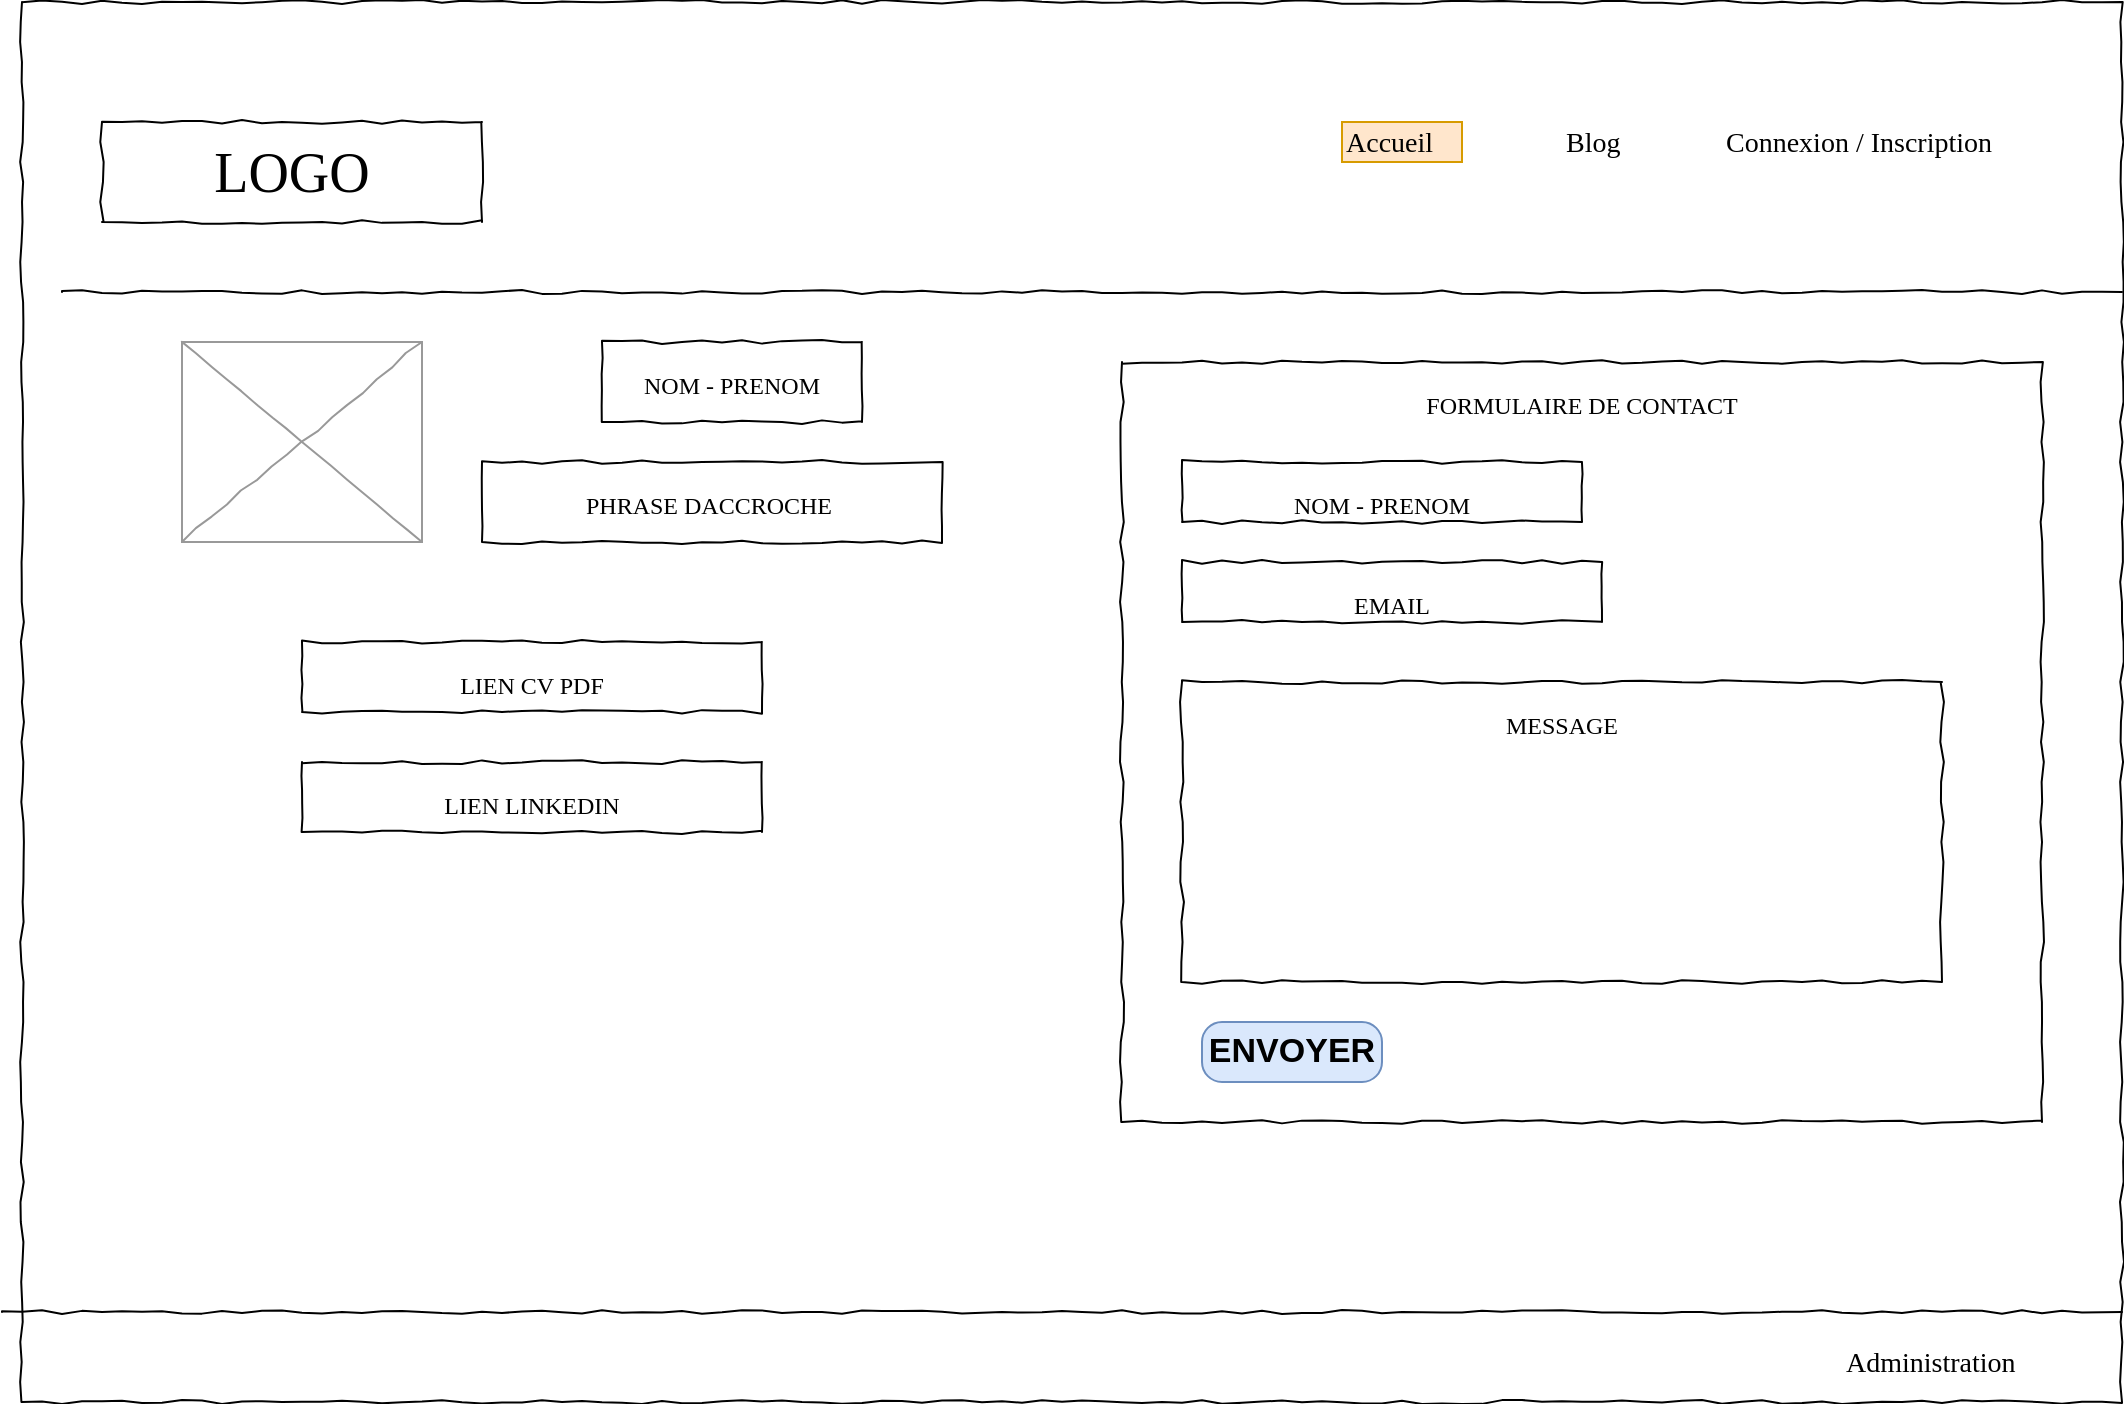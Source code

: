 <mxfile version="14.9.6" type="device"><diagram name="Page-1" id="03018318-947c-dd8e-b7a3-06fadd420f32"><mxGraphModel dx="2522" dy="822" grid="1" gridSize="10" guides="1" tooltips="1" connect="1" arrows="1" fold="1" page="1" pageScale="1" pageWidth="1100" pageHeight="850" background="none" math="0" shadow="0"><root><mxCell id="0"/><mxCell id="1" parent="0"/><mxCell id="ZH7rGN72fLXtkraLZpT7-3" value="" style="whiteSpace=wrap;html=1;rounded=0;shadow=0;labelBackgroundColor=none;strokeColor=#000000;strokeWidth=1;fillColor=none;fontFamily=Verdana;fontSize=12;fontColor=#000000;align=center;comic=1;" parent="1" vertex="1"><mxGeometry width="1050" height="700" as="geometry"/></mxCell><mxCell id="677b7b8949515195-2" value="LOGO" style="whiteSpace=wrap;html=1;rounded=0;shadow=0;labelBackgroundColor=none;strokeWidth=1;fontFamily=Verdana;fontSize=28;align=center;comic=1;" parent="1" vertex="1"><mxGeometry x="40" y="60" width="190" height="50" as="geometry"/></mxCell><mxCell id="677b7b8949515195-4" value="Accueil" style="text;html=1;points=[];align=left;verticalAlign=top;spacingTop=-4;fontSize=14;fontFamily=Verdana;fillColor=#ffe6cc;strokeColor=#d79b00;" parent="1" vertex="1"><mxGeometry x="660" y="60" width="60" height="20" as="geometry"/></mxCell><mxCell id="677b7b8949515195-5" value="Blog" style="text;html=1;points=[];align=left;verticalAlign=top;spacingTop=-4;fontSize=14;fontFamily=Verdana;" parent="1" vertex="1"><mxGeometry x="770" y="60" width="60" height="20" as="geometry"/></mxCell><mxCell id="677b7b8949515195-6" value="Connexion / Inscription&lt;br&gt;" style="text;html=1;points=[];align=left;verticalAlign=top;spacingTop=-4;fontSize=14;fontFamily=Verdana" parent="1" vertex="1"><mxGeometry x="850" y="60" width="60" height="20" as="geometry"/></mxCell><mxCell id="677b7b8949515195-9" value="" style="line;strokeWidth=1;html=1;rounded=0;shadow=0;labelBackgroundColor=none;fillColor=none;fontFamily=Verdana;fontSize=14;fontColor=#000000;align=center;comic=1;" parent="1" vertex="1"><mxGeometry x="20" y="140" width="1030" height="10" as="geometry"/></mxCell><mxCell id="677b7b8949515195-15" value="&lt;div style=&quot;text-align: justify&quot;&gt;&lt;span&gt;PHRASE DACCROCHE&amp;nbsp;&lt;/span&gt;&lt;br&gt;&lt;/div&gt;" style="whiteSpace=wrap;html=1;rounded=0;shadow=0;labelBackgroundColor=none;strokeWidth=1;fillColor=none;fontFamily=Verdana;fontSize=12;align=center;verticalAlign=top;spacing=10;comic=1;" parent="1" vertex="1"><mxGeometry x="230" y="230" width="230" height="40" as="geometry"/></mxCell><mxCell id="677b7b8949515195-16" value="" style="verticalLabelPosition=bottom;shadow=0;dashed=0;align=center;html=1;verticalAlign=top;strokeWidth=1;shape=mxgraph.mockup.graphics.simpleIcon;strokeColor=#999999;rounded=0;labelBackgroundColor=none;fontFamily=Verdana;fontSize=14;fontColor=#000000;comic=1;" parent="1" vertex="1"><mxGeometry x="80" y="170" width="120" height="100" as="geometry"/></mxCell><mxCell id="xzs8r6FzxE3bSvaAmANh-6" value="" style="line;strokeWidth=1;html=1;rounded=0;shadow=0;labelBackgroundColor=none;fillColor=none;fontFamily=Verdana;fontSize=14;fontColor=#000000;align=center;comic=1;" parent="1" vertex="1"><mxGeometry x="-10" y="650" width="1060" height="10" as="geometry"/></mxCell><mxCell id="xzs8r6FzxE3bSvaAmANh-7" value="Administration" style="text;html=1;points=[];align=left;verticalAlign=top;spacingTop=-4;fontSize=14;fontFamily=Verdana" parent="1" vertex="1"><mxGeometry x="910" y="670" width="60" height="20" as="geometry"/></mxCell><mxCell id="ZH7rGN72fLXtkraLZpT7-2" value="&lt;div style=&quot;text-align: justify&quot;&gt;FORMULAIRE DE CONTACT&lt;/div&gt;" style="whiteSpace=wrap;html=1;rounded=0;shadow=0;labelBackgroundColor=none;strokeWidth=1;fillColor=none;fontFamily=Verdana;fontSize=12;align=center;verticalAlign=top;spacing=10;comic=1;" parent="1" vertex="1"><mxGeometry x="550" y="180" width="460" height="380" as="geometry"/></mxCell><mxCell id="w9usCdJYvRxSnv5ATfSC-1" value="&lt;div style=&quot;text-align: justify&quot;&gt;&lt;span&gt;NOM - PRENOM&lt;/span&gt;&lt;br&gt;&lt;/div&gt;" style="whiteSpace=wrap;html=1;rounded=0;shadow=0;labelBackgroundColor=none;strokeWidth=1;fillColor=none;fontFamily=Verdana;fontSize=12;align=center;verticalAlign=top;spacing=10;comic=1;" parent="1" vertex="1"><mxGeometry x="290" y="170" width="130" height="40" as="geometry"/></mxCell><mxCell id="w9usCdJYvRxSnv5ATfSC-2" value="&lt;div style=&quot;text-align: justify&quot;&gt;&lt;span&gt;LIEN CV PDF&lt;/span&gt;&lt;br&gt;&lt;/div&gt;" style="whiteSpace=wrap;html=1;rounded=0;shadow=0;labelBackgroundColor=none;strokeWidth=1;fillColor=none;fontFamily=Verdana;fontSize=12;align=center;verticalAlign=top;spacing=10;comic=1;" parent="1" vertex="1"><mxGeometry x="140" y="320" width="230" height="35" as="geometry"/></mxCell><mxCell id="w9usCdJYvRxSnv5ATfSC-3" value="&lt;div style=&quot;text-align: justify&quot;&gt;&lt;span&gt;LIEN LINKEDIN&lt;/span&gt;&lt;br&gt;&lt;/div&gt;" style="whiteSpace=wrap;html=1;rounded=0;shadow=0;labelBackgroundColor=none;strokeWidth=1;fillColor=none;fontFamily=Verdana;fontSize=12;align=center;verticalAlign=top;spacing=10;comic=1;" parent="1" vertex="1"><mxGeometry x="140" y="380" width="230" height="35" as="geometry"/></mxCell><mxCell id="w9usCdJYvRxSnv5ATfSC-4" value="&lt;div style=&quot;text-align: justify&quot;&gt;&lt;span&gt;NOM - PRENOM&lt;/span&gt;&lt;br&gt;&lt;/div&gt;" style="whiteSpace=wrap;html=1;rounded=0;shadow=0;labelBackgroundColor=none;strokeWidth=1;fillColor=none;fontFamily=Verdana;fontSize=12;align=center;verticalAlign=top;spacing=10;comic=1;" parent="1" vertex="1"><mxGeometry x="580" y="230" width="200" height="30" as="geometry"/></mxCell><mxCell id="w9usCdJYvRxSnv5ATfSC-5" value="&lt;div style=&quot;text-align: justify&quot;&gt;&lt;span&gt;EMAIL&lt;/span&gt;&lt;br&gt;&lt;/div&gt;" style="whiteSpace=wrap;html=1;rounded=0;shadow=0;labelBackgroundColor=none;strokeWidth=1;fillColor=none;fontFamily=Verdana;fontSize=12;align=center;verticalAlign=top;spacing=10;comic=1;" parent="1" vertex="1"><mxGeometry x="580" y="280" width="210" height="30" as="geometry"/></mxCell><mxCell id="w9usCdJYvRxSnv5ATfSC-6" value="MESSAGE" style="whiteSpace=wrap;html=1;rounded=0;shadow=0;labelBackgroundColor=none;strokeWidth=1;fillColor=none;fontFamily=Verdana;fontSize=12;align=center;verticalAlign=top;spacing=10;comic=1;" parent="1" vertex="1"><mxGeometry x="580" y="340" width="380" height="150" as="geometry"/></mxCell><mxCell id="w9usCdJYvRxSnv5ATfSC-7" value="ENVOYER" style="strokeWidth=1;shadow=0;dashed=0;align=center;html=1;shape=mxgraph.mockup.buttons.button;strokeColor=#6c8ebf;mainText=;buttonStyle=round;fontSize=17;fontStyle=1;fillColor=#dae8fc;whiteSpace=wrap;" parent="1" vertex="1"><mxGeometry x="590" y="510" width="90" height="30" as="geometry"/></mxCell></root></mxGraphModel></diagram></mxfile>